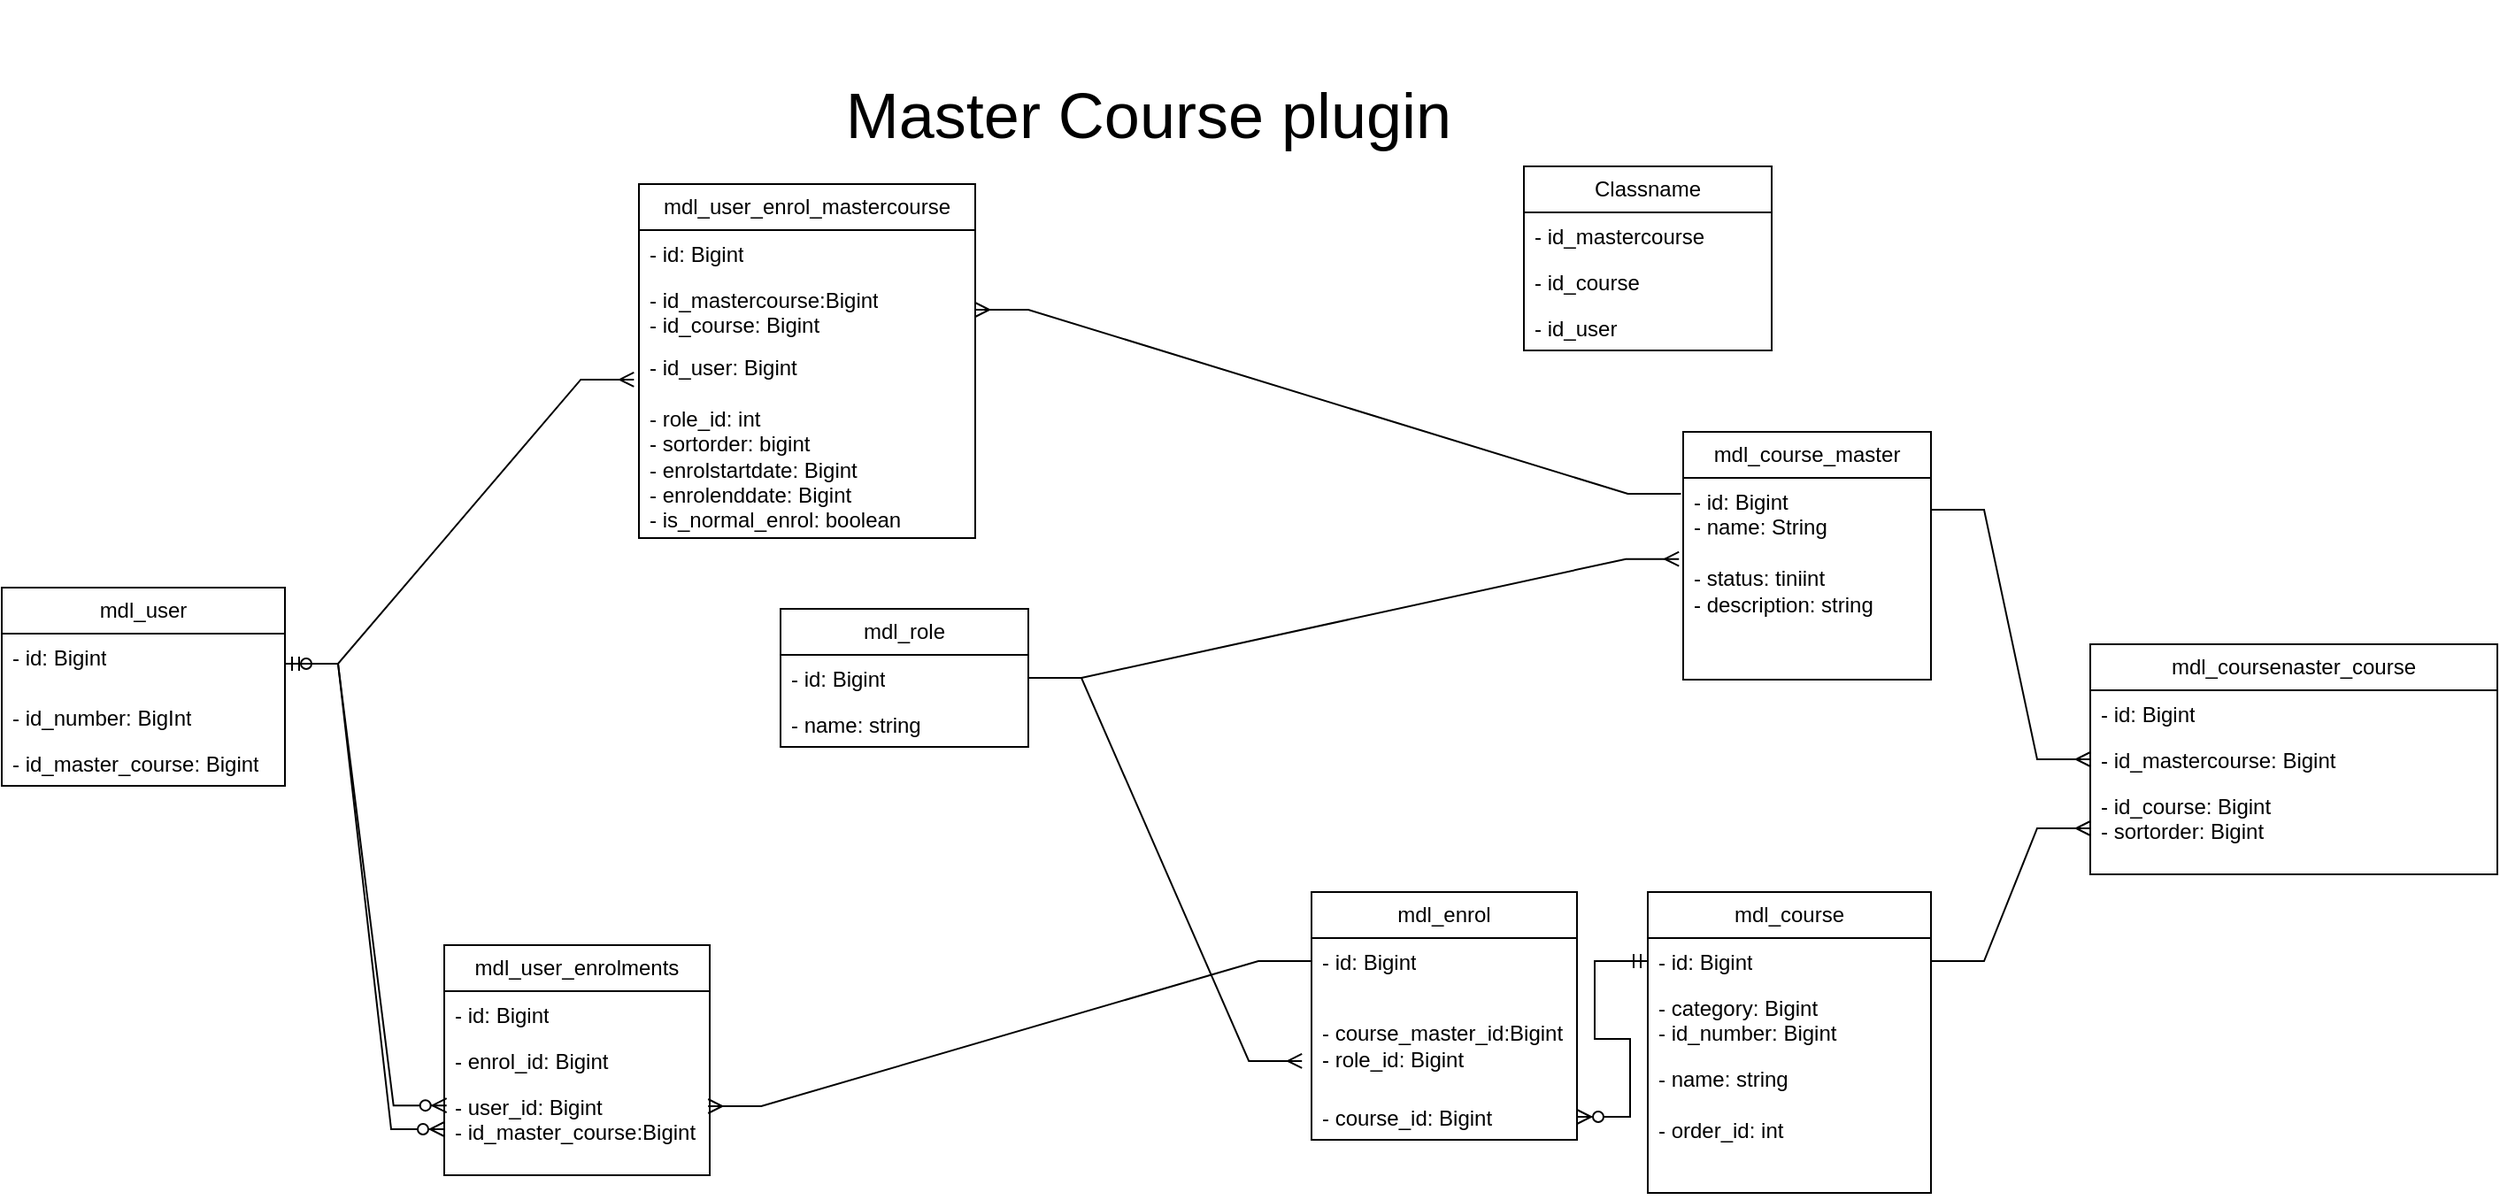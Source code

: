 <mxfile>
    <diagram name="Trang-1" id="vvAySkEcpuYet9gHZzhA">
        <mxGraphModel dx="1610" dy="1596" grid="1" gridSize="10" guides="1" tooltips="1" connect="1" arrows="1" fold="1" page="1" pageScale="1" pageWidth="827" pageHeight="1169" math="0" shadow="0">
            <root>
                <mxCell id="0"/>
                <mxCell id="1" parent="0"/>
                <mxCell id="FjE_208zSfqARchq0bAL-17" value="mdl_user_enrolments" style="swimlane;fontStyle=0;childLayout=stackLayout;horizontal=1;startSize=26;fillColor=none;horizontalStack=0;resizeParent=1;resizeParentMax=0;resizeLast=0;collapsible=1;marginBottom=0;whiteSpace=wrap;html=1;" parent="1" vertex="1">
                    <mxGeometry x="-120" y="-180" width="150" height="130" as="geometry"/>
                </mxCell>
                <mxCell id="FjE_208zSfqARchq0bAL-18" value="- id: Bigint" style="text;strokeColor=none;fillColor=none;align=left;verticalAlign=top;spacingLeft=4;spacingRight=4;overflow=hidden;rotatable=0;points=[[0,0.5],[1,0.5]];portConstraint=eastwest;whiteSpace=wrap;html=1;" parent="FjE_208zSfqARchq0bAL-17" vertex="1">
                    <mxGeometry y="26" width="150" height="26" as="geometry"/>
                </mxCell>
                <mxCell id="FjE_208zSfqARchq0bAL-19" value="- enrol_id: Bigint" style="text;strokeColor=none;fillColor=none;align=left;verticalAlign=top;spacingLeft=4;spacingRight=4;overflow=hidden;rotatable=0;points=[[0,0.5],[1,0.5]];portConstraint=eastwest;whiteSpace=wrap;html=1;" parent="FjE_208zSfqARchq0bAL-17" vertex="1">
                    <mxGeometry y="52" width="150" height="26" as="geometry"/>
                </mxCell>
                <mxCell id="FjE_208zSfqARchq0bAL-20" value="- user_id: Bigint&lt;br&gt;- id_master_course:Bigint" style="text;strokeColor=none;fillColor=none;align=left;verticalAlign=top;spacingLeft=4;spacingRight=4;overflow=hidden;rotatable=0;points=[[0,0.5],[1,0.5]];portConstraint=eastwest;whiteSpace=wrap;html=1;" parent="FjE_208zSfqARchq0bAL-17" vertex="1">
                    <mxGeometry y="78" width="150" height="52" as="geometry"/>
                </mxCell>
                <mxCell id="FjE_208zSfqARchq0bAL-21" value="mdl_enrol" style="swimlane;fontStyle=0;childLayout=stackLayout;horizontal=1;startSize=26;fillColor=none;horizontalStack=0;resizeParent=1;resizeParentMax=0;resizeLast=0;collapsible=1;marginBottom=0;whiteSpace=wrap;html=1;" parent="1" vertex="1">
                    <mxGeometry x="370" y="-210" width="150" height="140" as="geometry"/>
                </mxCell>
                <mxCell id="FjE_208zSfqARchq0bAL-22" value="- id: Bigint" style="text;strokeColor=none;fillColor=none;align=left;verticalAlign=top;spacingLeft=4;spacingRight=4;overflow=hidden;rotatable=0;points=[[0,0.5],[1,0.5]];portConstraint=eastwest;whiteSpace=wrap;html=1;" parent="FjE_208zSfqARchq0bAL-21" vertex="1">
                    <mxGeometry y="26" width="150" height="26" as="geometry"/>
                </mxCell>
                <mxCell id="FjE_208zSfqARchq0bAL-24" value="&lt;br&gt;- course_master_id:Bigint&lt;br&gt;- role_id: Bigint" style="text;strokeColor=none;fillColor=none;align=left;verticalAlign=top;spacingLeft=4;spacingRight=4;overflow=hidden;rotatable=0;points=[[0,0.5],[1,0.5]];portConstraint=eastwest;whiteSpace=wrap;html=1;" parent="FjE_208zSfqARchq0bAL-21" vertex="1">
                    <mxGeometry y="52" width="150" height="62" as="geometry"/>
                </mxCell>
                <mxCell id="FjE_208zSfqARchq0bAL-23" value="- course_id: Bigint" style="text;strokeColor=none;fillColor=none;align=left;verticalAlign=top;spacingLeft=4;spacingRight=4;overflow=hidden;rotatable=0;points=[[0,0.5],[1,0.5]];portConstraint=eastwest;whiteSpace=wrap;html=1;" parent="FjE_208zSfqARchq0bAL-21" vertex="1">
                    <mxGeometry y="114" width="150" height="26" as="geometry"/>
                </mxCell>
                <mxCell id="FjE_208zSfqARchq0bAL-25" value="mdl_role" style="swimlane;fontStyle=0;childLayout=stackLayout;horizontal=1;startSize=26;fillColor=none;horizontalStack=0;resizeParent=1;resizeParentMax=0;resizeLast=0;collapsible=1;marginBottom=0;whiteSpace=wrap;html=1;" parent="1" vertex="1">
                    <mxGeometry x="70" y="-370" width="140" height="78" as="geometry"/>
                </mxCell>
                <mxCell id="FjE_208zSfqARchq0bAL-26" value="- id: Bigint" style="text;strokeColor=none;fillColor=none;align=left;verticalAlign=top;spacingLeft=4;spacingRight=4;overflow=hidden;rotatable=0;points=[[0,0.5],[1,0.5]];portConstraint=eastwest;whiteSpace=wrap;html=1;" parent="FjE_208zSfqARchq0bAL-25" vertex="1">
                    <mxGeometry y="26" width="140" height="26" as="geometry"/>
                </mxCell>
                <mxCell id="FjE_208zSfqARchq0bAL-27" value="- name: string" style="text;strokeColor=none;fillColor=none;align=left;verticalAlign=top;spacingLeft=4;spacingRight=4;overflow=hidden;rotatable=0;points=[[0,0.5],[1,0.5]];portConstraint=eastwest;whiteSpace=wrap;html=1;" parent="FjE_208zSfqARchq0bAL-25" vertex="1">
                    <mxGeometry y="52" width="140" height="26" as="geometry"/>
                </mxCell>
                <mxCell id="FjE_208zSfqARchq0bAL-34" value="" style="edgeStyle=entityRelationEdgeStyle;fontSize=12;html=1;endArrow=ERzeroToMany;startArrow=ERmandOne;rounded=0;entryX=0.009;entryY=0.242;entryDx=0;entryDy=0;entryPerimeter=0;" parent="1" source="FjE_208zSfqARchq0bAL-61" target="FjE_208zSfqARchq0bAL-20" edge="1">
                    <mxGeometry width="100" height="100" relative="1" as="geometry">
                        <mxPoint x="160" y="149" as="sourcePoint"/>
                        <mxPoint x="190" y="200" as="targetPoint"/>
                    </mxGeometry>
                </mxCell>
                <mxCell id="FjE_208zSfqARchq0bAL-36" value="mdl_course" style="swimlane;fontStyle=0;childLayout=stackLayout;horizontal=1;startSize=26;fillColor=none;horizontalStack=0;resizeParent=1;resizeParentMax=0;resizeLast=0;collapsible=1;marginBottom=0;whiteSpace=wrap;html=1;" parent="1" vertex="1">
                    <mxGeometry x="560" y="-210" width="160" height="170" as="geometry">
                        <mxRectangle x="160" y="310" width="100" height="30" as="alternateBounds"/>
                    </mxGeometry>
                </mxCell>
                <mxCell id="FjE_208zSfqARchq0bAL-37" value="- id: Bigint" style="text;strokeColor=none;fillColor=none;align=left;verticalAlign=top;spacingLeft=4;spacingRight=4;overflow=hidden;rotatable=0;points=[[0,0.5],[1,0.5]];portConstraint=eastwest;whiteSpace=wrap;html=1;" parent="FjE_208zSfqARchq0bAL-36" vertex="1">
                    <mxGeometry y="26" width="160" height="26" as="geometry"/>
                </mxCell>
                <mxCell id="FjE_208zSfqARchq0bAL-38" value="- category: Bigint&lt;br&gt;- id_number: Bigint" style="text;strokeColor=none;fillColor=none;align=left;verticalAlign=top;spacingLeft=4;spacingRight=4;overflow=hidden;rotatable=0;points=[[0,0.5],[1,0.5]];portConstraint=eastwest;whiteSpace=wrap;html=1;" parent="FjE_208zSfqARchq0bAL-36" vertex="1">
                    <mxGeometry y="52" width="160" height="40" as="geometry"/>
                </mxCell>
                <mxCell id="FjE_208zSfqARchq0bAL-39" value="- name: string&lt;br&gt;&lt;br&gt;- order_id: int" style="text;strokeColor=none;fillColor=none;align=left;verticalAlign=top;spacingLeft=4;spacingRight=4;overflow=hidden;rotatable=0;points=[[0,0.5],[1,0.5]];portConstraint=eastwest;whiteSpace=wrap;html=1;" parent="FjE_208zSfqARchq0bAL-36" vertex="1">
                    <mxGeometry y="92" width="160" height="78" as="geometry"/>
                </mxCell>
                <mxCell id="FjE_208zSfqARchq0bAL-50" value="" style="edgeStyle=entityRelationEdgeStyle;fontSize=12;html=1;endArrow=ERzeroToMany;startArrow=ERmandOne;rounded=0;entryX=1;entryY=0.5;entryDx=0;entryDy=0;" parent="1" source="FjE_208zSfqARchq0bAL-37" target="FjE_208zSfqARchq0bAL-23" edge="1">
                    <mxGeometry width="100" height="100" relative="1" as="geometry">
                        <mxPoint x="360" y="240" as="sourcePoint"/>
                        <mxPoint x="460" y="140" as="targetPoint"/>
                    </mxGeometry>
                </mxCell>
                <mxCell id="FjE_208zSfqARchq0bAL-51" value="mdl_course_master" style="swimlane;fontStyle=0;childLayout=stackLayout;horizontal=1;startSize=26;fillColor=none;horizontalStack=0;resizeParent=1;resizeParentMax=0;resizeLast=0;collapsible=1;marginBottom=0;whiteSpace=wrap;html=1;" parent="1" vertex="1">
                    <mxGeometry x="580" y="-470" width="140" height="140" as="geometry"/>
                </mxCell>
                <mxCell id="FjE_208zSfqARchq0bAL-52" value="- id: Bigint&lt;br&gt;- name: String&lt;br&gt;&lt;br&gt;- status: tiniint&lt;br&gt;- description: string" style="text;strokeColor=none;fillColor=none;align=left;verticalAlign=top;spacingLeft=4;spacingRight=4;overflow=hidden;rotatable=0;points=[[0,0.5],[1,0.5]];portConstraint=eastwest;whiteSpace=wrap;html=1;" parent="FjE_208zSfqARchq0bAL-51" vertex="1">
                    <mxGeometry y="26" width="140" height="114" as="geometry"/>
                </mxCell>
                <mxCell id="FjE_208zSfqARchq0bAL-60" value="mdl_user" style="swimlane;fontStyle=0;childLayout=stackLayout;horizontal=1;startSize=26;fillColor=none;horizontalStack=0;resizeParent=1;resizeParentMax=0;resizeLast=0;collapsible=1;marginBottom=0;whiteSpace=wrap;html=1;" parent="1" vertex="1">
                    <mxGeometry x="-370" y="-382" width="160" height="112" as="geometry"/>
                </mxCell>
                <mxCell id="FjE_208zSfqARchq0bAL-61" value="- id: Bigint" style="text;strokeColor=none;fillColor=none;align=left;verticalAlign=top;spacingLeft=4;spacingRight=4;overflow=hidden;rotatable=0;points=[[0,0.5],[1,0.5]];portConstraint=eastwest;whiteSpace=wrap;html=1;" parent="FjE_208zSfqARchq0bAL-60" vertex="1">
                    <mxGeometry y="26" width="160" height="34" as="geometry"/>
                </mxCell>
                <mxCell id="FjE_208zSfqARchq0bAL-62" value="- id_number: BigInt" style="text;strokeColor=none;fillColor=none;align=left;verticalAlign=top;spacingLeft=4;spacingRight=4;overflow=hidden;rotatable=0;points=[[0,0.5],[1,0.5]];portConstraint=eastwest;whiteSpace=wrap;html=1;" parent="FjE_208zSfqARchq0bAL-60" vertex="1">
                    <mxGeometry y="60" width="160" height="26" as="geometry"/>
                </mxCell>
                <mxCell id="FjE_208zSfqARchq0bAL-63" value="- id_master_course: Bigint" style="text;strokeColor=none;fillColor=none;align=left;verticalAlign=top;spacingLeft=4;spacingRight=4;overflow=hidden;rotatable=0;points=[[0,0.5],[1,0.5]];portConstraint=eastwest;whiteSpace=wrap;html=1;" parent="FjE_208zSfqARchq0bAL-60" vertex="1">
                    <mxGeometry y="86" width="160" height="26" as="geometry"/>
                </mxCell>
                <mxCell id="FjE_208zSfqARchq0bAL-70" value="" style="edgeStyle=entityRelationEdgeStyle;fontSize=12;html=1;endArrow=ERzeroToMany;startArrow=ERzeroToOne;rounded=0;exitX=1;exitY=0.5;exitDx=0;exitDy=0;entryX=0;entryY=0.5;entryDx=0;entryDy=0;" parent="1" source="FjE_208zSfqARchq0bAL-61" target="FjE_208zSfqARchq0bAL-20" edge="1">
                    <mxGeometry width="100" height="100" relative="1" as="geometry">
                        <mxPoint x="520" y="80" as="sourcePoint"/>
                        <mxPoint x="620" y="-20" as="targetPoint"/>
                    </mxGeometry>
                </mxCell>
                <mxCell id="FjE_208zSfqARchq0bAL-71" value="" style="edgeStyle=entityRelationEdgeStyle;fontSize=12;html=1;endArrow=ERmany;rounded=0;exitX=0;exitY=0.5;exitDx=0;exitDy=0;entryX=0.994;entryY=0.25;entryDx=0;entryDy=0;entryPerimeter=0;" parent="1" source="FjE_208zSfqARchq0bAL-22" target="FjE_208zSfqARchq0bAL-20" edge="1">
                    <mxGeometry width="100" height="100" relative="1" as="geometry">
                        <mxPoint x="350" y="280" as="sourcePoint"/>
                        <mxPoint x="450" y="180" as="targetPoint"/>
                    </mxGeometry>
                </mxCell>
                <mxCell id="FjE_208zSfqARchq0bAL-72" value="" style="edgeStyle=entityRelationEdgeStyle;fontSize=12;html=1;endArrow=ERmany;rounded=0;exitX=1;exitY=0.5;exitDx=0;exitDy=0;entryX=-0.036;entryY=0.701;entryDx=0;entryDy=0;entryPerimeter=0;" parent="1" source="FjE_208zSfqARchq0bAL-26" target="FjE_208zSfqARchq0bAL-24" edge="1">
                    <mxGeometry width="100" height="100" relative="1" as="geometry">
                        <mxPoint x="350" y="280" as="sourcePoint"/>
                        <mxPoint x="450" y="180" as="targetPoint"/>
                    </mxGeometry>
                </mxCell>
                <mxCell id="FjE_208zSfqARchq0bAL-73" value="&lt;font style=&quot;font-size: 36px;&quot;&gt;Master Course plugin&lt;/font&gt;" style="text;html=1;strokeColor=none;fillColor=none;align=center;verticalAlign=middle;whiteSpace=wrap;rounded=0;" parent="1" vertex="1">
                    <mxGeometry x="80" y="-714" width="396" height="130" as="geometry"/>
                </mxCell>
                <mxCell id="y1xLyGdMRMNzuJavJluG-1" value="mdl_user_enrol_mastercourse" style="swimlane;fontStyle=0;childLayout=stackLayout;horizontal=1;startSize=26;fillColor=none;horizontalStack=0;resizeParent=1;resizeParentMax=0;resizeLast=0;collapsible=1;marginBottom=0;whiteSpace=wrap;html=1;" parent="1" vertex="1">
                    <mxGeometry x="-10" y="-610" width="190" height="200" as="geometry"/>
                </mxCell>
                <mxCell id="y1xLyGdMRMNzuJavJluG-2" value="- id: Bigint" style="text;strokeColor=none;fillColor=none;align=left;verticalAlign=top;spacingLeft=4;spacingRight=4;overflow=hidden;rotatable=0;points=[[0,0.5],[1,0.5]];portConstraint=eastwest;whiteSpace=wrap;html=1;" parent="y1xLyGdMRMNzuJavJluG-1" vertex="1">
                    <mxGeometry y="26" width="190" height="26" as="geometry"/>
                </mxCell>
                <mxCell id="y1xLyGdMRMNzuJavJluG-3" value="- id_mastercourse:Bigint&lt;br&gt;- id_course: Bigint" style="text;strokeColor=none;fillColor=none;align=left;verticalAlign=top;spacingLeft=4;spacingRight=4;overflow=hidden;rotatable=0;points=[[0,0.5],[1,0.5]];portConstraint=eastwest;whiteSpace=wrap;html=1;" parent="y1xLyGdMRMNzuJavJluG-1" vertex="1">
                    <mxGeometry y="52" width="190" height="38" as="geometry"/>
                </mxCell>
                <mxCell id="y1xLyGdMRMNzuJavJluG-4" value="- id_user: Bigint&lt;br&gt;&lt;br&gt;- role_id: int&lt;br&gt;- sortorder: bigint&lt;br style=&quot;border-color: var(--border-color);&quot;&gt;- enrolstartdate: Bigint&lt;br style=&quot;border-color: var(--border-color);&quot;&gt;- enrolenddate: Bigint&lt;br&gt;- is_normal_enrol: boolean" style="text;strokeColor=none;fillColor=none;align=left;verticalAlign=top;spacingLeft=4;spacingRight=4;overflow=hidden;rotatable=0;points=[[0,0.5],[1,0.5]];portConstraint=eastwest;whiteSpace=wrap;html=1;" parent="y1xLyGdMRMNzuJavJluG-1" vertex="1">
                    <mxGeometry y="90" width="190" height="110" as="geometry"/>
                </mxCell>
                <mxCell id="y1xLyGdMRMNzuJavJluG-5" value="" style="edgeStyle=entityRelationEdgeStyle;fontSize=12;html=1;endArrow=ERmany;rounded=0;exitX=1;exitY=0.5;exitDx=0;exitDy=0;entryX=-0.015;entryY=0.186;entryDx=0;entryDy=0;entryPerimeter=0;" parent="1" source="FjE_208zSfqARchq0bAL-61" target="y1xLyGdMRMNzuJavJluG-4" edge="1">
                    <mxGeometry width="100" height="100" relative="1" as="geometry">
                        <mxPoint x="300" y="-180" as="sourcePoint"/>
                        <mxPoint x="400" y="-280" as="targetPoint"/>
                    </mxGeometry>
                </mxCell>
                <mxCell id="y1xLyGdMRMNzuJavJluG-6" value="" style="edgeStyle=entityRelationEdgeStyle;fontSize=12;html=1;endArrow=ERmany;rounded=0;exitX=-0.009;exitY=0.079;exitDx=0;exitDy=0;exitPerimeter=0;" parent="1" source="FjE_208zSfqARchq0bAL-52" target="y1xLyGdMRMNzuJavJluG-3" edge="1">
                    <mxGeometry width="100" height="100" relative="1" as="geometry">
                        <mxPoint x="300" y="-180" as="sourcePoint"/>
                        <mxPoint x="380" y="-350" as="targetPoint"/>
                    </mxGeometry>
                </mxCell>
                <mxCell id="y1xLyGdMRMNzuJavJluG-8" value="" style="edgeStyle=entityRelationEdgeStyle;fontSize=12;html=1;endArrow=ERmany;rounded=0;entryX=-0.017;entryY=0.402;entryDx=0;entryDy=0;entryPerimeter=0;exitX=1;exitY=0.5;exitDx=0;exitDy=0;" parent="1" source="FjE_208zSfqARchq0bAL-26" target="FjE_208zSfqARchq0bAL-52" edge="1">
                    <mxGeometry width="100" height="100" relative="1" as="geometry">
                        <mxPoint x="330" y="-260" as="sourcePoint"/>
                        <mxPoint x="430" y="-360" as="targetPoint"/>
                    </mxGeometry>
                </mxCell>
                <mxCell id="_tsE_jrd2fQnDCASBe8t-6" value="mdl_coursenaster_course" style="swimlane;fontStyle=0;childLayout=stackLayout;horizontal=1;startSize=26;fillColor=none;horizontalStack=0;resizeParent=1;resizeParentMax=0;resizeLast=0;collapsible=1;marginBottom=0;whiteSpace=wrap;html=1;" parent="1" vertex="1">
                    <mxGeometry x="810" y="-350" width="230" height="130" as="geometry"/>
                </mxCell>
                <mxCell id="_tsE_jrd2fQnDCASBe8t-7" value="- id: Bigint" style="text;strokeColor=none;fillColor=none;align=left;verticalAlign=top;spacingLeft=4;spacingRight=4;overflow=hidden;rotatable=0;points=[[0,0.5],[1,0.5]];portConstraint=eastwest;whiteSpace=wrap;html=1;" parent="_tsE_jrd2fQnDCASBe8t-6" vertex="1">
                    <mxGeometry y="26" width="230" height="26" as="geometry"/>
                </mxCell>
                <mxCell id="_tsE_jrd2fQnDCASBe8t-8" value="- id_mastercourse: Bigint" style="text;strokeColor=none;fillColor=none;align=left;verticalAlign=top;spacingLeft=4;spacingRight=4;overflow=hidden;rotatable=0;points=[[0,0.5],[1,0.5]];portConstraint=eastwest;whiteSpace=wrap;html=1;" parent="_tsE_jrd2fQnDCASBe8t-6" vertex="1">
                    <mxGeometry y="52" width="230" height="26" as="geometry"/>
                </mxCell>
                <mxCell id="_tsE_jrd2fQnDCASBe8t-9" value="- id_course: Bigint&lt;br&gt;- sortorder: Bigint" style="text;strokeColor=none;fillColor=none;align=left;verticalAlign=top;spacingLeft=4;spacingRight=4;overflow=hidden;rotatable=0;points=[[0,0.5],[1,0.5]];portConstraint=eastwest;whiteSpace=wrap;html=1;" parent="_tsE_jrd2fQnDCASBe8t-6" vertex="1">
                    <mxGeometry y="78" width="230" height="52" as="geometry"/>
                </mxCell>
                <mxCell id="_tsE_jrd2fQnDCASBe8t-10" value="" style="edgeStyle=entityRelationEdgeStyle;fontSize=12;html=1;endArrow=ERmany;rounded=0;exitX=1;exitY=0.5;exitDx=0;exitDy=0;entryX=0;entryY=0.5;entryDx=0;entryDy=0;" parent="1" source="FjE_208zSfqARchq0bAL-37" target="_tsE_jrd2fQnDCASBe8t-9" edge="1">
                    <mxGeometry width="100" height="100" relative="1" as="geometry">
                        <mxPoint x="520" y="-200" as="sourcePoint"/>
                        <mxPoint x="620" y="-300" as="targetPoint"/>
                    </mxGeometry>
                </mxCell>
                <mxCell id="_tsE_jrd2fQnDCASBe8t-11" value="" style="edgeStyle=entityRelationEdgeStyle;fontSize=12;html=1;endArrow=ERmany;rounded=0;exitX=1;exitY=0.158;exitDx=0;exitDy=0;exitPerimeter=0;entryX=0;entryY=0.5;entryDx=0;entryDy=0;" parent="1" source="FjE_208zSfqARchq0bAL-52" target="_tsE_jrd2fQnDCASBe8t-8" edge="1">
                    <mxGeometry width="100" height="100" relative="1" as="geometry">
                        <mxPoint x="520" y="-200" as="sourcePoint"/>
                        <mxPoint x="620" y="-300" as="targetPoint"/>
                    </mxGeometry>
                </mxCell>
                <mxCell id="ozdHR_vPHWPkGMmA_Saq-1" value="Classname" style="swimlane;fontStyle=0;childLayout=stackLayout;horizontal=1;startSize=26;fillColor=none;horizontalStack=0;resizeParent=1;resizeParentMax=0;resizeLast=0;collapsible=1;marginBottom=0;whiteSpace=wrap;html=1;" parent="1" vertex="1">
                    <mxGeometry x="490" y="-620" width="140" height="104" as="geometry"/>
                </mxCell>
                <mxCell id="ozdHR_vPHWPkGMmA_Saq-2" value="- id_mastercourse" style="text;strokeColor=none;fillColor=none;align=left;verticalAlign=top;spacingLeft=4;spacingRight=4;overflow=hidden;rotatable=0;points=[[0,0.5],[1,0.5]];portConstraint=eastwest;whiteSpace=wrap;html=1;" parent="ozdHR_vPHWPkGMmA_Saq-1" vertex="1">
                    <mxGeometry y="26" width="140" height="26" as="geometry"/>
                </mxCell>
                <mxCell id="ozdHR_vPHWPkGMmA_Saq-3" value="- id_course" style="text;strokeColor=none;fillColor=none;align=left;verticalAlign=top;spacingLeft=4;spacingRight=4;overflow=hidden;rotatable=0;points=[[0,0.5],[1,0.5]];portConstraint=eastwest;whiteSpace=wrap;html=1;" parent="ozdHR_vPHWPkGMmA_Saq-1" vertex="1">
                    <mxGeometry y="52" width="140" height="26" as="geometry"/>
                </mxCell>
                <mxCell id="ozdHR_vPHWPkGMmA_Saq-4" value="- id_user" style="text;strokeColor=none;fillColor=none;align=left;verticalAlign=top;spacingLeft=4;spacingRight=4;overflow=hidden;rotatable=0;points=[[0,0.5],[1,0.5]];portConstraint=eastwest;whiteSpace=wrap;html=1;" parent="ozdHR_vPHWPkGMmA_Saq-1" vertex="1">
                    <mxGeometry y="78" width="140" height="26" as="geometry"/>
                </mxCell>
            </root>
        </mxGraphModel>
    </diagram>
</mxfile>